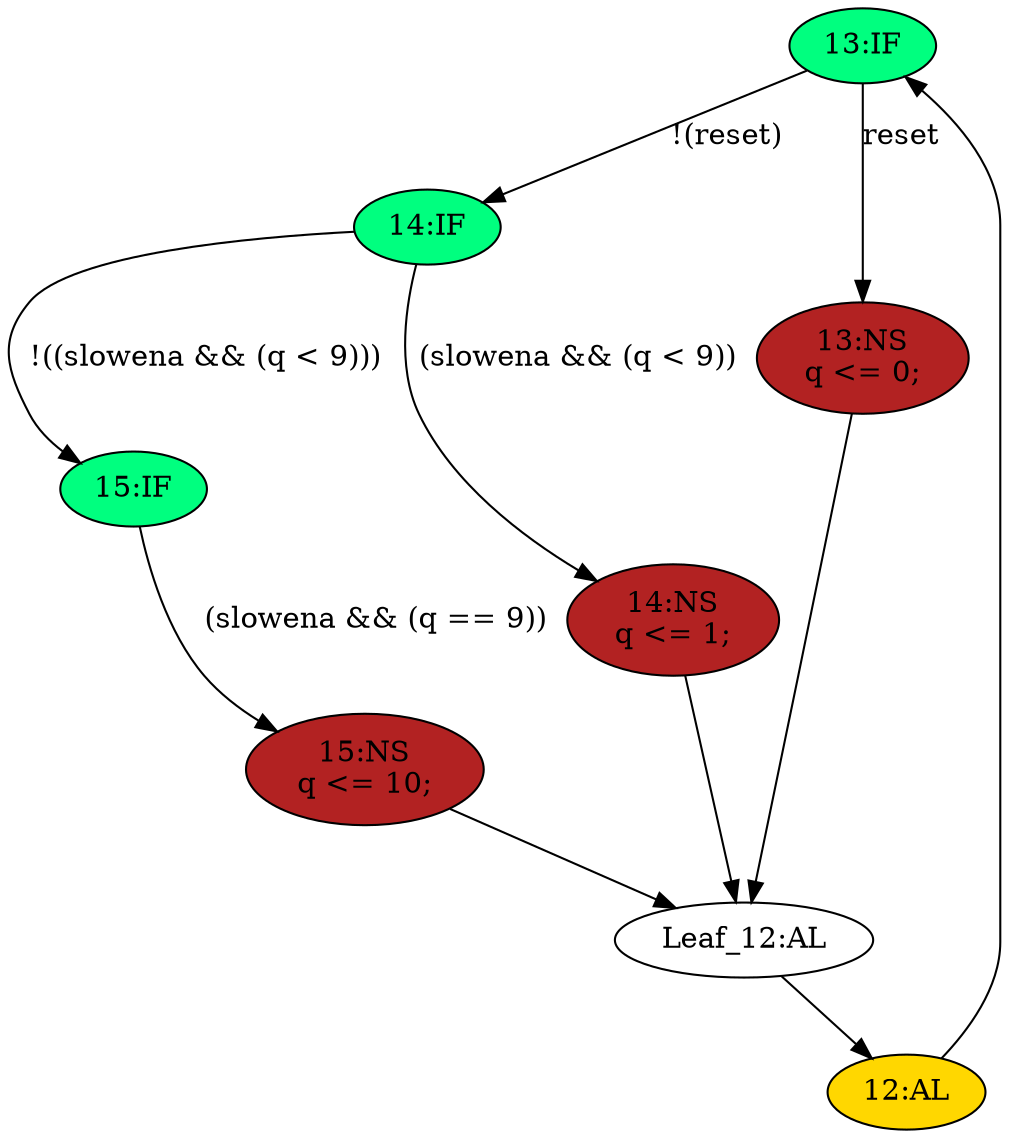 strict digraph "compose( ,  )" {
	node [label="\N"];
	"13:IF"	[ast="<pyverilog.vparser.ast.IfStatement object at 0x7f60bd8b7090>",
		fillcolor=springgreen,
		label="13:IF",
		statements="[]",
		style=filled,
		typ=IfStatement];
	"14:IF"	[ast="<pyverilog.vparser.ast.IfStatement object at 0x7f60bd8a3890>",
		fillcolor=springgreen,
		label="14:IF",
		statements="[]",
		style=filled,
		typ=IfStatement];
	"13:IF" -> "14:IF"	[cond="['reset']",
		label="!(reset)",
		lineno=13];
	"13:NS"	[ast="<pyverilog.vparser.ast.NonblockingSubstitution object at 0x7f60bd8b7390>",
		fillcolor=firebrick,
		label="13:NS
q <= 0;",
		statements="[<pyverilog.vparser.ast.NonblockingSubstitution object at 0x7f60bd8b7390>]",
		style=filled,
		typ=NonblockingSubstitution];
	"13:IF" -> "13:NS"	[cond="['reset']",
		label=reset,
		lineno=13];
	"15:IF"	[ast="<pyverilog.vparser.ast.IfStatement object at 0x7f60bd8b1390>",
		fillcolor=springgreen,
		label="15:IF",
		statements="[]",
		style=filled,
		typ=IfStatement];
	"14:IF" -> "15:IF"	[cond="['slowena', 'q']",
		label="!((slowena && (q < 9)))",
		lineno=14];
	"14:NS"	[ast="<pyverilog.vparser.ast.NonblockingSubstitution object at 0x7f60bd8a3ed0>",
		fillcolor=firebrick,
		label="14:NS
q <= 1;",
		statements="[<pyverilog.vparser.ast.NonblockingSubstitution object at 0x7f60bd8a3ed0>]",
		style=filled,
		typ=NonblockingSubstitution];
	"14:IF" -> "14:NS"	[cond="['slowena', 'q']",
		label="(slowena && (q < 9))",
		lineno=14];
	"15:NS"	[ast="<pyverilog.vparser.ast.NonblockingSubstitution object at 0x7f60bd8bd6d0>",
		fillcolor=firebrick,
		label="15:NS
q <= 10;",
		statements="[<pyverilog.vparser.ast.NonblockingSubstitution object at 0x7f60bd8bd6d0>]",
		style=filled,
		typ=NonblockingSubstitution];
	"15:IF" -> "15:NS"	[cond="['slowena', 'q']",
		label="(slowena && (q == 9))",
		lineno=15];
	"Leaf_12:AL"	[def_var="['q']",
		label="Leaf_12:AL"];
	"15:NS" -> "Leaf_12:AL"	[cond="[]",
		lineno=None];
	"13:NS" -> "Leaf_12:AL"	[cond="[]",
		lineno=None];
	"12:AL"	[ast="<pyverilog.vparser.ast.Always object at 0x7f60bd935390>",
		clk_sens=True,
		fillcolor=gold,
		label="12:AL",
		sens="['clk']",
		statements="[]",
		style=filled,
		typ=Always,
		use_var="['q', 'reset', 'slowena']"];
	"12:AL" -> "13:IF"	[cond="[]",
		lineno=None];
	"Leaf_12:AL" -> "12:AL";
	"14:NS" -> "Leaf_12:AL"	[cond="[]",
		lineno=None];
}
